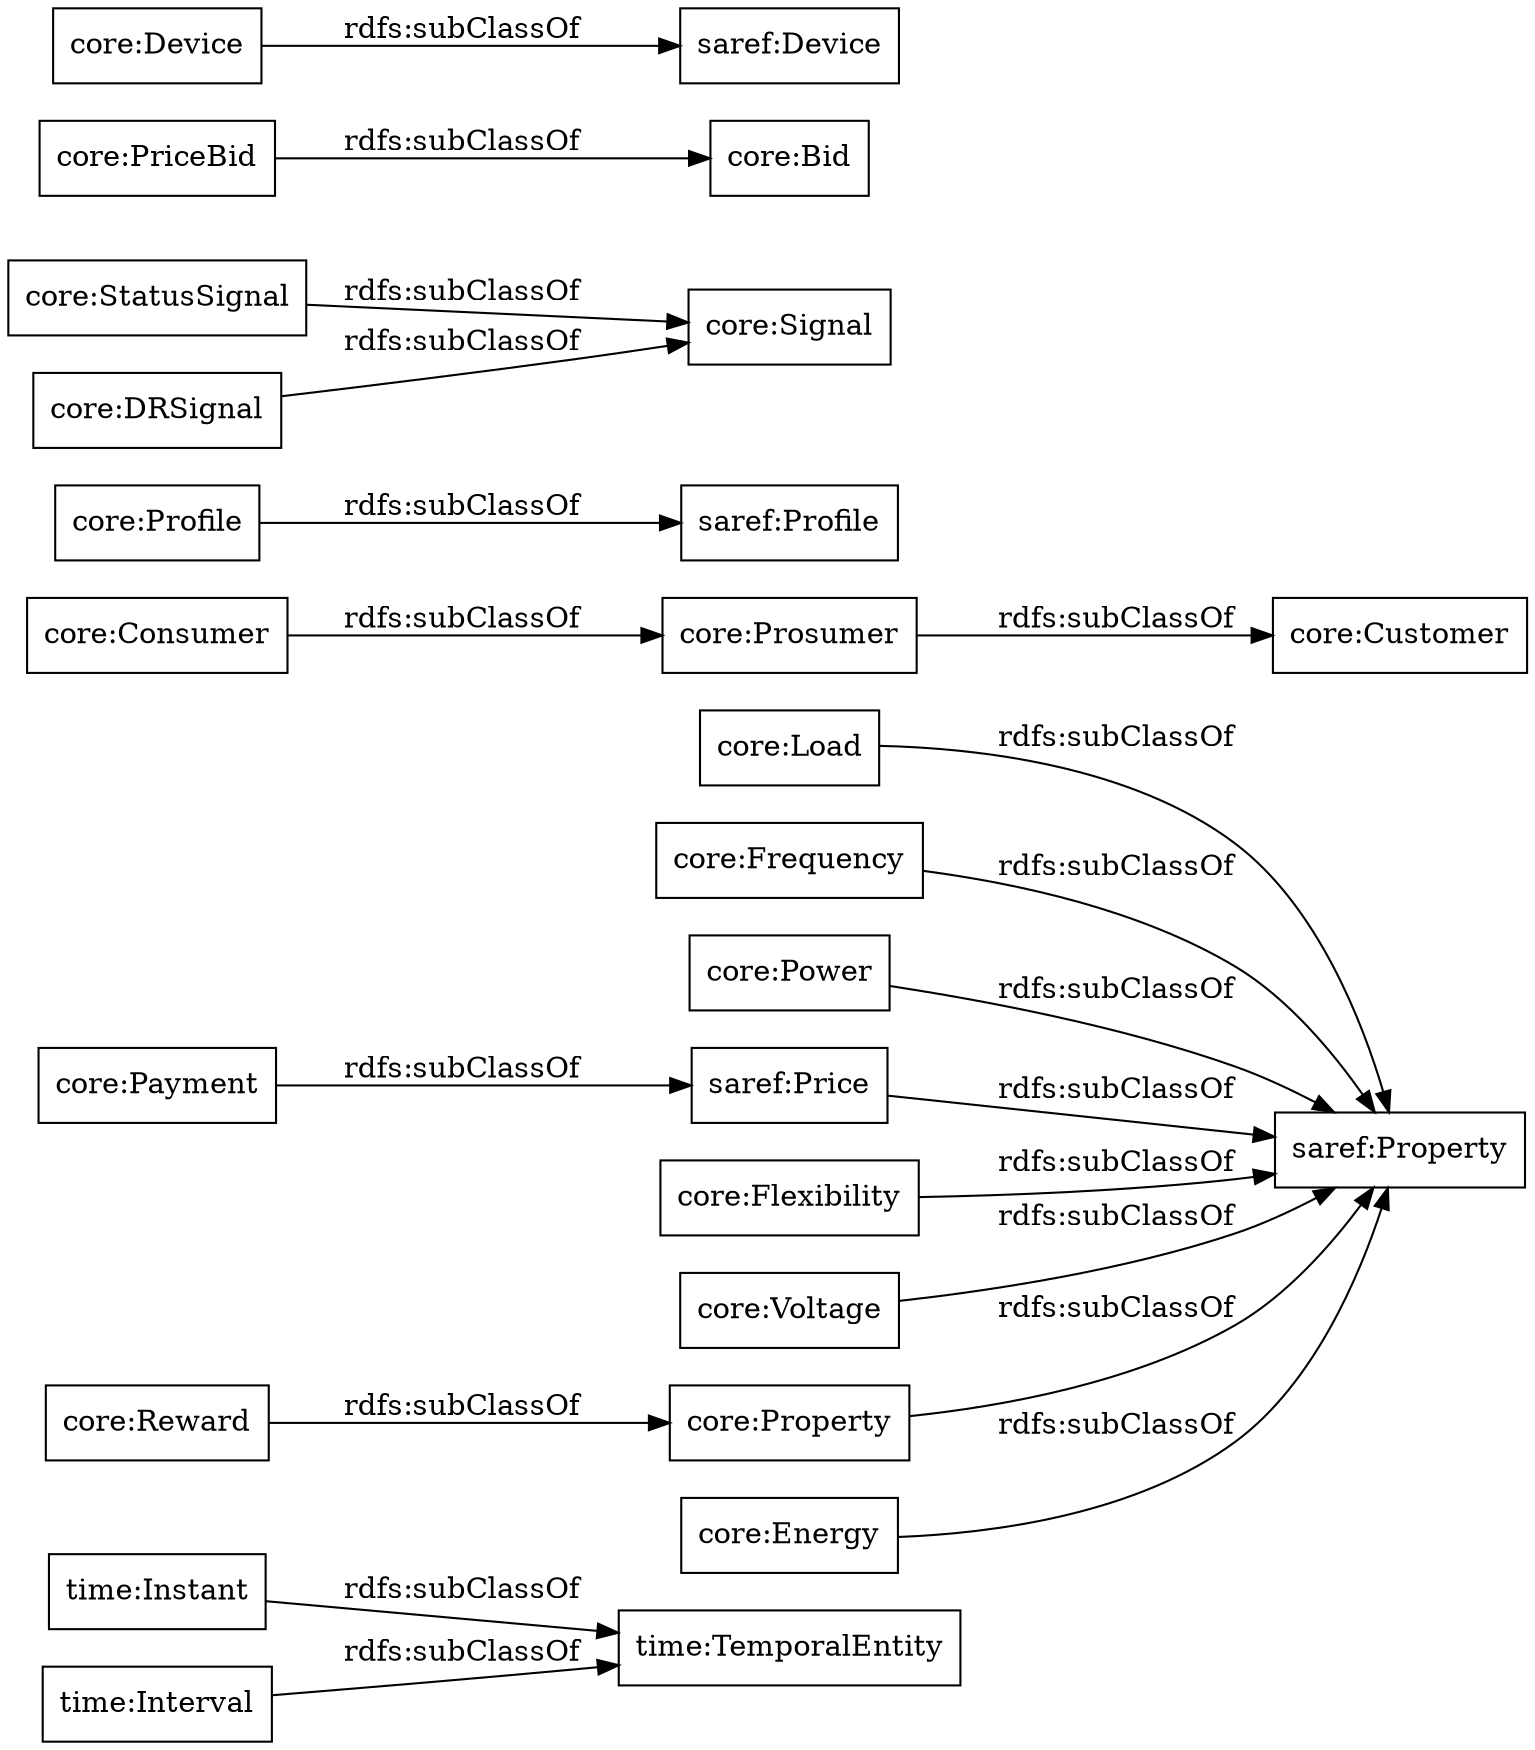 digraph ar2dtool_diagram { 
rankdir=LR;
size="1000"
node [shape = rectangle, color="black"]; "time:Instant" "core:Load" "core:Frequency" "core:Customer" "core:Power" "saref:Profile" "core:StatusSignal" "core:Bid" "saref:Device" "core:Consumer" "core:Prosumer" "core:PriceBid" "core:Reward" "core:Signal" "time:Interval" "time:TemporalEntity" "saref:Price" "core:DRSignal" "core:Flexibility" "core:Voltage" "saref:Property" "core:Profile" "core:Property" "core:Energy" "core:Payment" "core:Device" ; /*classes style*/
	"core:Flexibility" -> "saref:Property" [ label = "rdfs:subClassOf" ];
	"saref:Price" -> "saref:Property" [ label = "rdfs:subClassOf" ];
	"core:Payment" -> "saref:Price" [ label = "rdfs:subClassOf" ];
	"core:Voltage" -> "saref:Property" [ label = "rdfs:subClassOf" ];
	"time:Interval" -> "time:TemporalEntity" [ label = "rdfs:subClassOf" ];
	"core:Energy" -> "saref:Property" [ label = "rdfs:subClassOf" ];
	"core:Power" -> "saref:Property" [ label = "rdfs:subClassOf" ];
	"core:Frequency" -> "saref:Property" [ label = "rdfs:subClassOf" ];
	"core:Prosumer" -> "core:Customer" [ label = "rdfs:subClassOf" ];
	"core:Device" -> "saref:Device" [ label = "rdfs:subClassOf" ];
	"core:Property" -> "saref:Property" [ label = "rdfs:subClassOf" ];
	"core:DRSignal" -> "core:Signal" [ label = "rdfs:subClassOf" ];
	"core:Profile" -> "saref:Profile" [ label = "rdfs:subClassOf" ];
	"time:Instant" -> "time:TemporalEntity" [ label = "rdfs:subClassOf" ];
	"core:PriceBid" -> "core:Bid" [ label = "rdfs:subClassOf" ];
	"core:StatusSignal" -> "core:Signal" [ label = "rdfs:subClassOf" ];
	"core:Consumer" -> "core:Prosumer" [ label = "rdfs:subClassOf" ];
	"core:Reward" -> "core:Property" [ label = "rdfs:subClassOf" ];
	"core:Load" -> "saref:Property" [ label = "rdfs:subClassOf" ];

}
